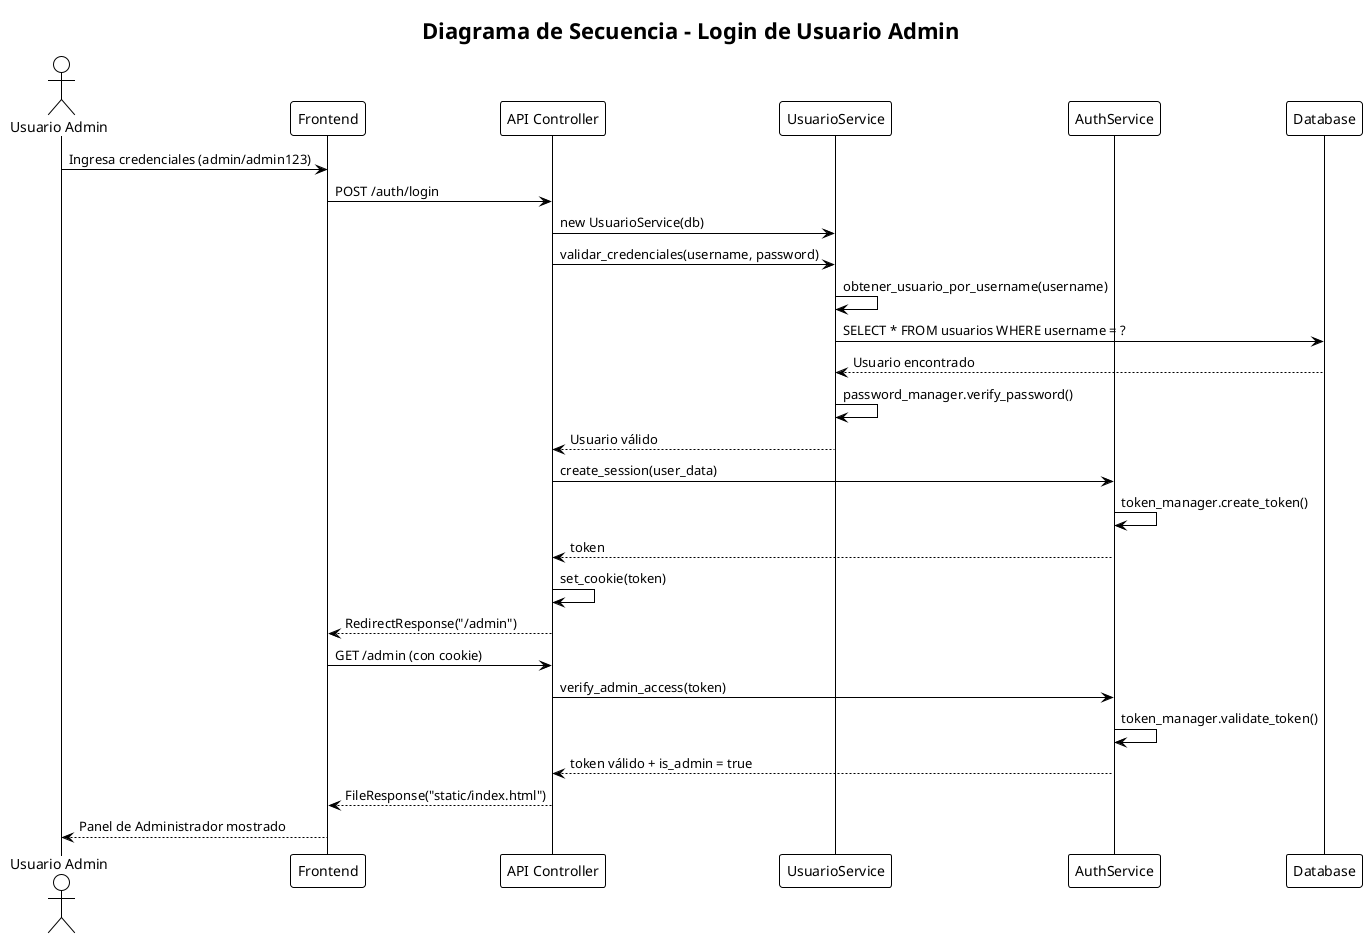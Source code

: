@startuml
!theme plain

title Diagrama de Secuencia - Login de Usuario Admin

actor "Usuario Admin" as User
participant "Frontend" as Front
participant "API Controller" as API
participant "UsuarioService" as UserServ
participant "AuthService" as Auth
participant "Database" as DB

User -> Front: Ingresa credenciales (admin/admin123)
Front -> API: POST /auth/login
API -> UserServ: new UsuarioService(db)
API -> UserServ: validar_credenciales(username, password)

UserServ -> UserServ: obtener_usuario_por_username(username)
UserServ -> DB: SELECT * FROM usuarios WHERE username = ?
DB --> UserServ: Usuario encontrado

UserServ -> UserServ: password_manager.verify_password()
UserServ --> API: Usuario válido

API -> Auth: create_session(user_data)
Auth -> Auth: token_manager.create_token()
Auth --> API: token

API -> API: set_cookie(token)
API --> Front: RedirectResponse("/admin")
Front -> API: GET /admin (con cookie)

API -> Auth: verify_admin_access(token)
Auth -> Auth: token_manager.validate_token()
Auth --> API: token válido + is_admin = true

API --> Front: FileResponse("static/index.html")
Front --> User: Panel de Administrador mostrado

@enduml
